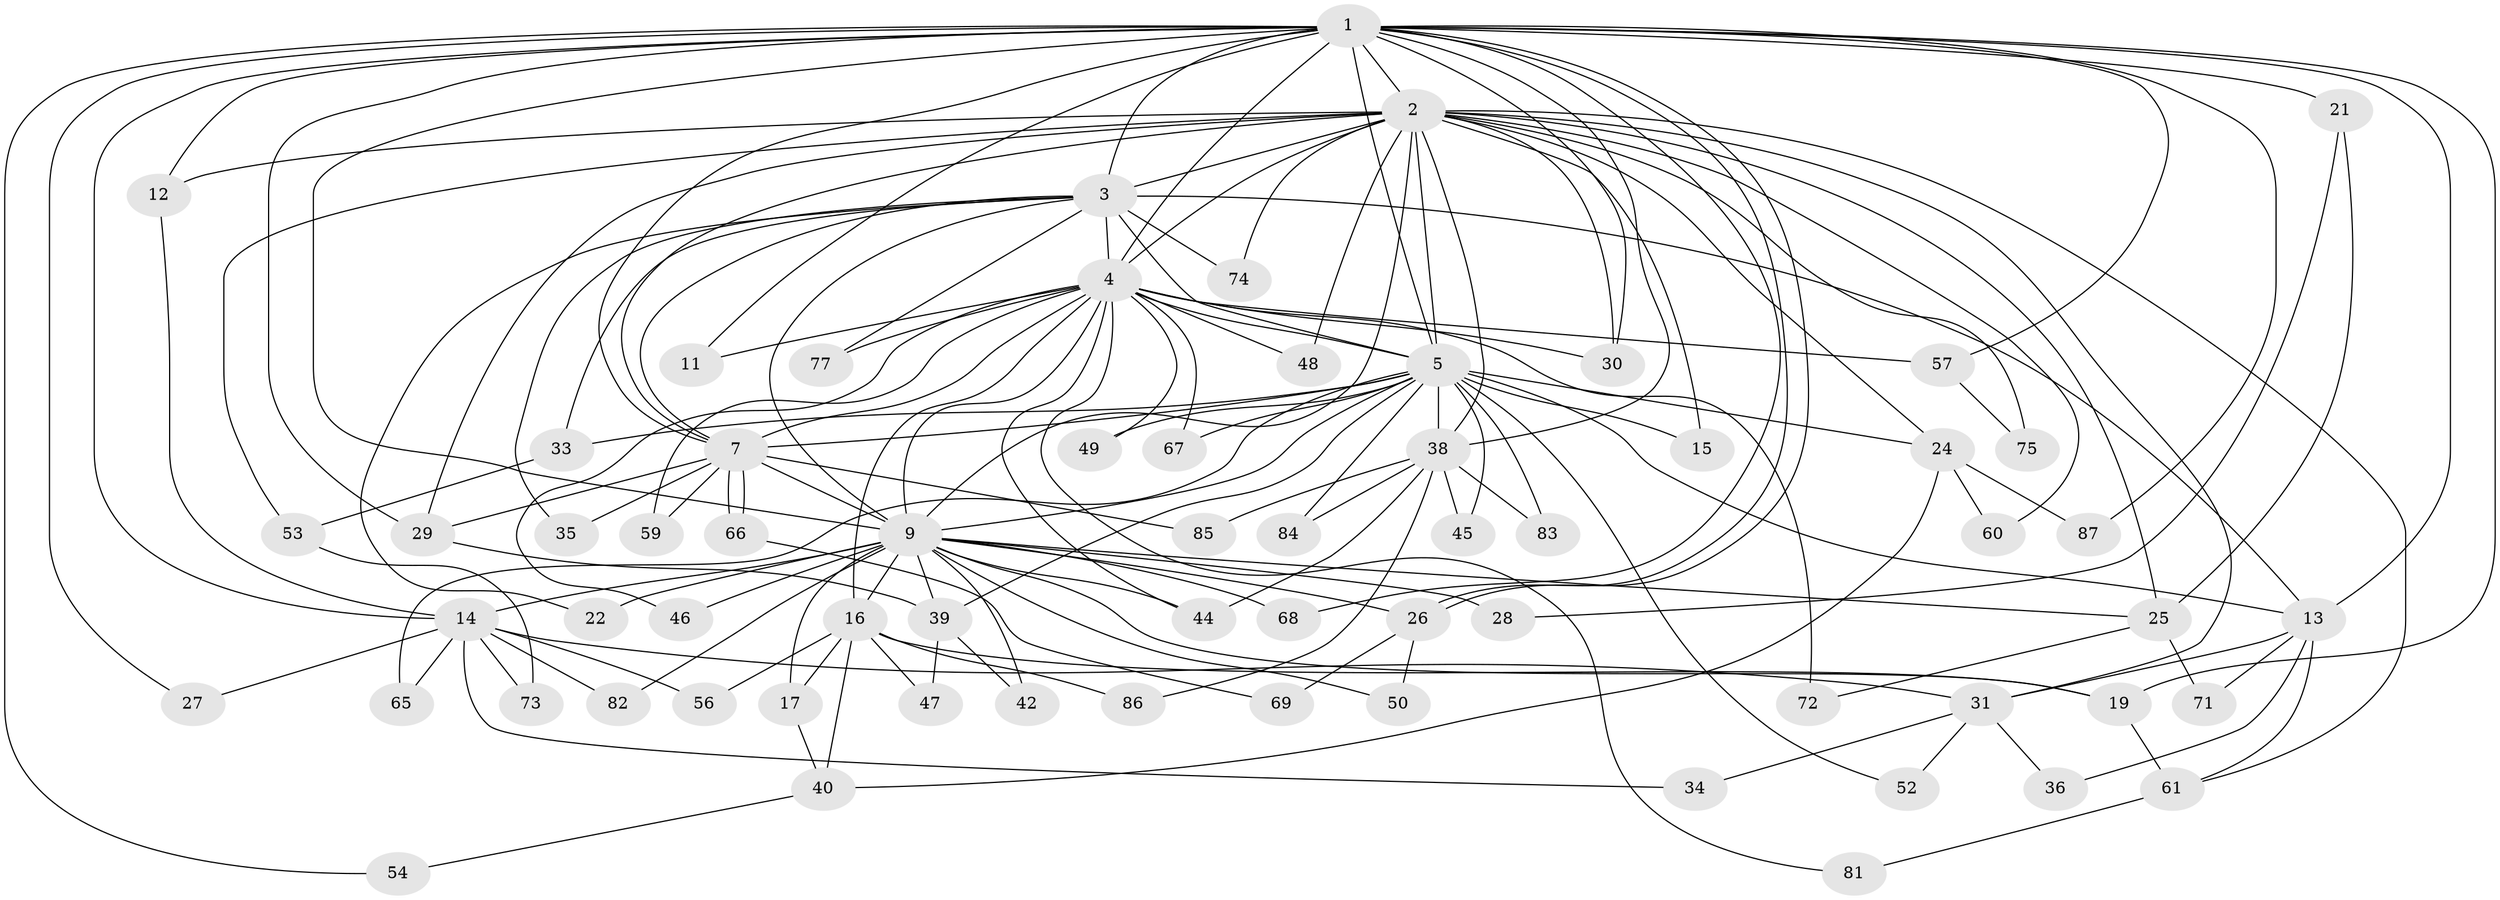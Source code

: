 // Generated by graph-tools (version 1.1) at 2025/51/02/27/25 19:51:52]
// undirected, 66 vertices, 151 edges
graph export_dot {
graph [start="1"]
  node [color=gray90,style=filled];
  1 [super="+6"];
  2 [super="+10"];
  3 [super="+23"];
  4 [super="+43"];
  5 [super="+8"];
  7 [super="+70"];
  9 [super="+37"];
  11;
  12;
  13 [super="+18"];
  14 [super="+20"];
  15;
  16 [super="+79"];
  17;
  19 [super="+88"];
  21;
  22;
  24 [super="+58"];
  25 [super="+55"];
  26 [super="+78"];
  27;
  28;
  29 [super="+51"];
  30 [super="+41"];
  31 [super="+32"];
  33 [super="+62"];
  34;
  35;
  36;
  38 [super="+76"];
  39 [super="+80"];
  40;
  42;
  44 [super="+89"];
  45;
  46;
  47;
  48;
  49;
  50;
  52;
  53;
  54;
  56;
  57 [super="+63"];
  59;
  60;
  61 [super="+64"];
  65;
  66;
  67;
  68;
  69;
  71;
  72;
  73;
  74;
  75;
  77;
  81;
  82;
  83;
  84;
  85;
  86;
  87;
  1 -- 2 [weight=4];
  1 -- 3 [weight=2];
  1 -- 4 [weight=2];
  1 -- 5 [weight=4];
  1 -- 7 [weight=2];
  1 -- 9 [weight=2];
  1 -- 11;
  1 -- 13;
  1 -- 14;
  1 -- 19 [weight=2];
  1 -- 21 [weight=2];
  1 -- 26;
  1 -- 26;
  1 -- 29;
  1 -- 30;
  1 -- 38;
  1 -- 68;
  1 -- 12;
  1 -- 87;
  1 -- 27;
  1 -- 54;
  1 -- 57;
  2 -- 3 [weight=2];
  2 -- 4 [weight=2];
  2 -- 5 [weight=4];
  2 -- 7 [weight=2];
  2 -- 9 [weight=2];
  2 -- 53;
  2 -- 60;
  2 -- 29 [weight=2];
  2 -- 25;
  2 -- 74;
  2 -- 75;
  2 -- 12;
  2 -- 15;
  2 -- 24;
  2 -- 48;
  2 -- 61;
  2 -- 31;
  2 -- 38;
  2 -- 30;
  3 -- 4;
  3 -- 5 [weight=2];
  3 -- 7;
  3 -- 9;
  3 -- 22;
  3 -- 33 [weight=2];
  3 -- 35;
  3 -- 74;
  3 -- 13;
  3 -- 77;
  4 -- 5 [weight=2];
  4 -- 7;
  4 -- 9;
  4 -- 11;
  4 -- 16 [weight=2];
  4 -- 30 [weight=2];
  4 -- 48;
  4 -- 49;
  4 -- 57 [weight=2];
  4 -- 59;
  4 -- 67;
  4 -- 72;
  4 -- 77;
  4 -- 81;
  4 -- 46;
  4 -- 44;
  5 -- 7 [weight=2];
  5 -- 9 [weight=2];
  5 -- 39;
  5 -- 45;
  5 -- 52;
  5 -- 83;
  5 -- 65;
  5 -- 67;
  5 -- 13;
  5 -- 15;
  5 -- 84;
  5 -- 24;
  5 -- 33;
  5 -- 38;
  5 -- 49;
  7 -- 9;
  7 -- 35;
  7 -- 59;
  7 -- 66;
  7 -- 66;
  7 -- 85;
  7 -- 29;
  9 -- 14;
  9 -- 16;
  9 -- 17;
  9 -- 22;
  9 -- 25;
  9 -- 28;
  9 -- 42;
  9 -- 46;
  9 -- 50;
  9 -- 68;
  9 -- 82;
  9 -- 26;
  9 -- 19;
  9 -- 44;
  9 -- 39;
  12 -- 14;
  13 -- 71;
  13 -- 36;
  13 -- 31;
  13 -- 61;
  14 -- 27;
  14 -- 31;
  14 -- 34;
  14 -- 56;
  14 -- 65;
  14 -- 73;
  14 -- 82;
  16 -- 17;
  16 -- 19;
  16 -- 40;
  16 -- 47;
  16 -- 56;
  16 -- 86;
  17 -- 40;
  19 -- 61;
  21 -- 25;
  21 -- 28;
  24 -- 60;
  24 -- 40;
  24 -- 87;
  25 -- 71;
  25 -- 72;
  26 -- 50;
  26 -- 69;
  29 -- 39;
  31 -- 34;
  31 -- 36;
  31 -- 52;
  33 -- 53;
  38 -- 44;
  38 -- 45;
  38 -- 83;
  38 -- 85;
  38 -- 86;
  38 -- 84;
  39 -- 42;
  39 -- 47;
  40 -- 54;
  53 -- 73;
  57 -- 75;
  61 -- 81;
  66 -- 69;
}
